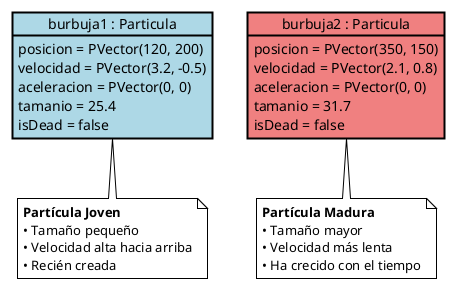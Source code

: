 @startuml particula_instances
!pragma class_diagram_strict

!theme plain
skinparam objectAttributeFontSize 12
skinparam objectFontSize 14
skinparam backgroundColor white
skinparam objectBorderThickness 2

object "burbuja1 : Particula" as p1 #ADD8E6 {
  posicion = PVector(120, 200)
  velocidad = PVector(3.2, -0.5)
  aceleracion = PVector(0, 0)
  tamanio = 25.4
  isDead = false
}

object "burbuja2 : Particula" as p2 #F08080 {
  posicion = PVector(350, 150)
  velocidad = PVector(2.1, 0.8)
  aceleracion = PVector(0, 0)
  tamanio = 31.7
  isDead = false
}

note bottom of p1
  **Partícula Joven**
  • Tamaño pequeño
  • Velocidad alta hacia arriba
  • Recién creada
end note

note bottom of p2
  **Partícula Madura**
  • Tamaño mayor
  • Velocidad más lenta
  • Ha crecido con el tiempo
end note

@enduml